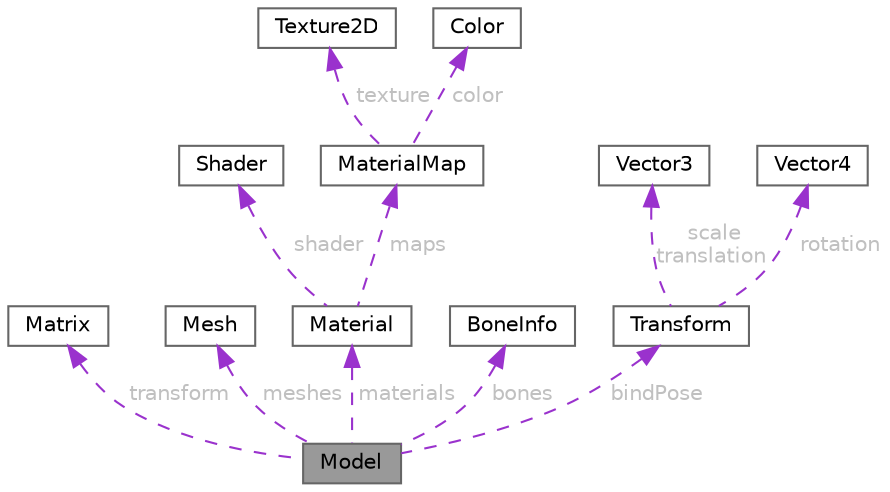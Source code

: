 digraph "Model"
{
 // LATEX_PDF_SIZE
  bgcolor="transparent";
  edge [fontname=Helvetica,fontsize=10,labelfontname=Helvetica,labelfontsize=10];
  node [fontname=Helvetica,fontsize=10,shape=box,height=0.2,width=0.4];
  Node1 [id="Node000001",label="Model",height=0.2,width=0.4,color="gray40", fillcolor="grey60", style="filled", fontcolor="black",tooltip=" "];
  Node2 -> Node1 [id="edge23_Node000001_Node000002",dir="back",color="darkorchid3",style="dashed",tooltip=" ",label=" transform",fontcolor="grey" ];
  Node2 [id="Node000002",label="Matrix",height=0.2,width=0.4,color="gray40", fillcolor="white", style="filled",URL="$struct_matrix.html",tooltip=" "];
  Node3 -> Node1 [id="edge24_Node000001_Node000003",dir="back",color="darkorchid3",style="dashed",tooltip=" ",label=" meshes",fontcolor="grey" ];
  Node3 [id="Node000003",label="Mesh",height=0.2,width=0.4,color="gray40", fillcolor="white", style="filled",URL="$struct_mesh.html",tooltip=" "];
  Node4 -> Node1 [id="edge25_Node000001_Node000004",dir="back",color="darkorchid3",style="dashed",tooltip=" ",label=" materials",fontcolor="grey" ];
  Node4 [id="Node000004",label="Material",height=0.2,width=0.4,color="gray40", fillcolor="white", style="filled",URL="$struct_material.html",tooltip=" "];
  Node5 -> Node4 [id="edge26_Node000004_Node000005",dir="back",color="darkorchid3",style="dashed",tooltip=" ",label=" shader",fontcolor="grey" ];
  Node5 [id="Node000005",label="Shader",height=0.2,width=0.4,color="gray40", fillcolor="white", style="filled",URL="$struct_shader.html",tooltip=" "];
  Node6 -> Node4 [id="edge27_Node000004_Node000006",dir="back",color="darkorchid3",style="dashed",tooltip=" ",label=" maps",fontcolor="grey" ];
  Node6 [id="Node000006",label="MaterialMap",height=0.2,width=0.4,color="gray40", fillcolor="white", style="filled",URL="$struct_material_map.html",tooltip=" "];
  Node7 -> Node6 [id="edge28_Node000006_Node000007",dir="back",color="darkorchid3",style="dashed",tooltip=" ",label=" texture",fontcolor="grey" ];
  Node7 [id="Node000007",label="Texture2D",height=0.2,width=0.4,color="gray40", fillcolor="white", style="filled",URL="$struct_texture2_d.html",tooltip=" "];
  Node8 -> Node6 [id="edge29_Node000006_Node000008",dir="back",color="darkorchid3",style="dashed",tooltip=" ",label=" color",fontcolor="grey" ];
  Node8 [id="Node000008",label="Color",height=0.2,width=0.4,color="gray40", fillcolor="white", style="filled",URL="$struct_color.html",tooltip=" "];
  Node9 -> Node1 [id="edge30_Node000001_Node000009",dir="back",color="darkorchid3",style="dashed",tooltip=" ",label=" bones",fontcolor="grey" ];
  Node9 [id="Node000009",label="BoneInfo",height=0.2,width=0.4,color="gray40", fillcolor="white", style="filled",URL="$struct_bone_info.html",tooltip=" "];
  Node10 -> Node1 [id="edge31_Node000001_Node000010",dir="back",color="darkorchid3",style="dashed",tooltip=" ",label=" bindPose",fontcolor="grey" ];
  Node10 [id="Node000010",label="Transform",height=0.2,width=0.4,color="gray40", fillcolor="white", style="filled",URL="$struct_transform.html",tooltip=" "];
  Node11 -> Node10 [id="edge32_Node000010_Node000011",dir="back",color="darkorchid3",style="dashed",tooltip=" ",label=" scale\ntranslation",fontcolor="grey" ];
  Node11 [id="Node000011",label="Vector3",height=0.2,width=0.4,color="gray40", fillcolor="white", style="filled",URL="$struct_vector3.html",tooltip=" "];
  Node12 -> Node10 [id="edge33_Node000010_Node000012",dir="back",color="darkorchid3",style="dashed",tooltip=" ",label=" rotation",fontcolor="grey" ];
  Node12 [id="Node000012",label="Vector4",height=0.2,width=0.4,color="gray40", fillcolor="white", style="filled",URL="$struct_vector4.html",tooltip=" "];
}
